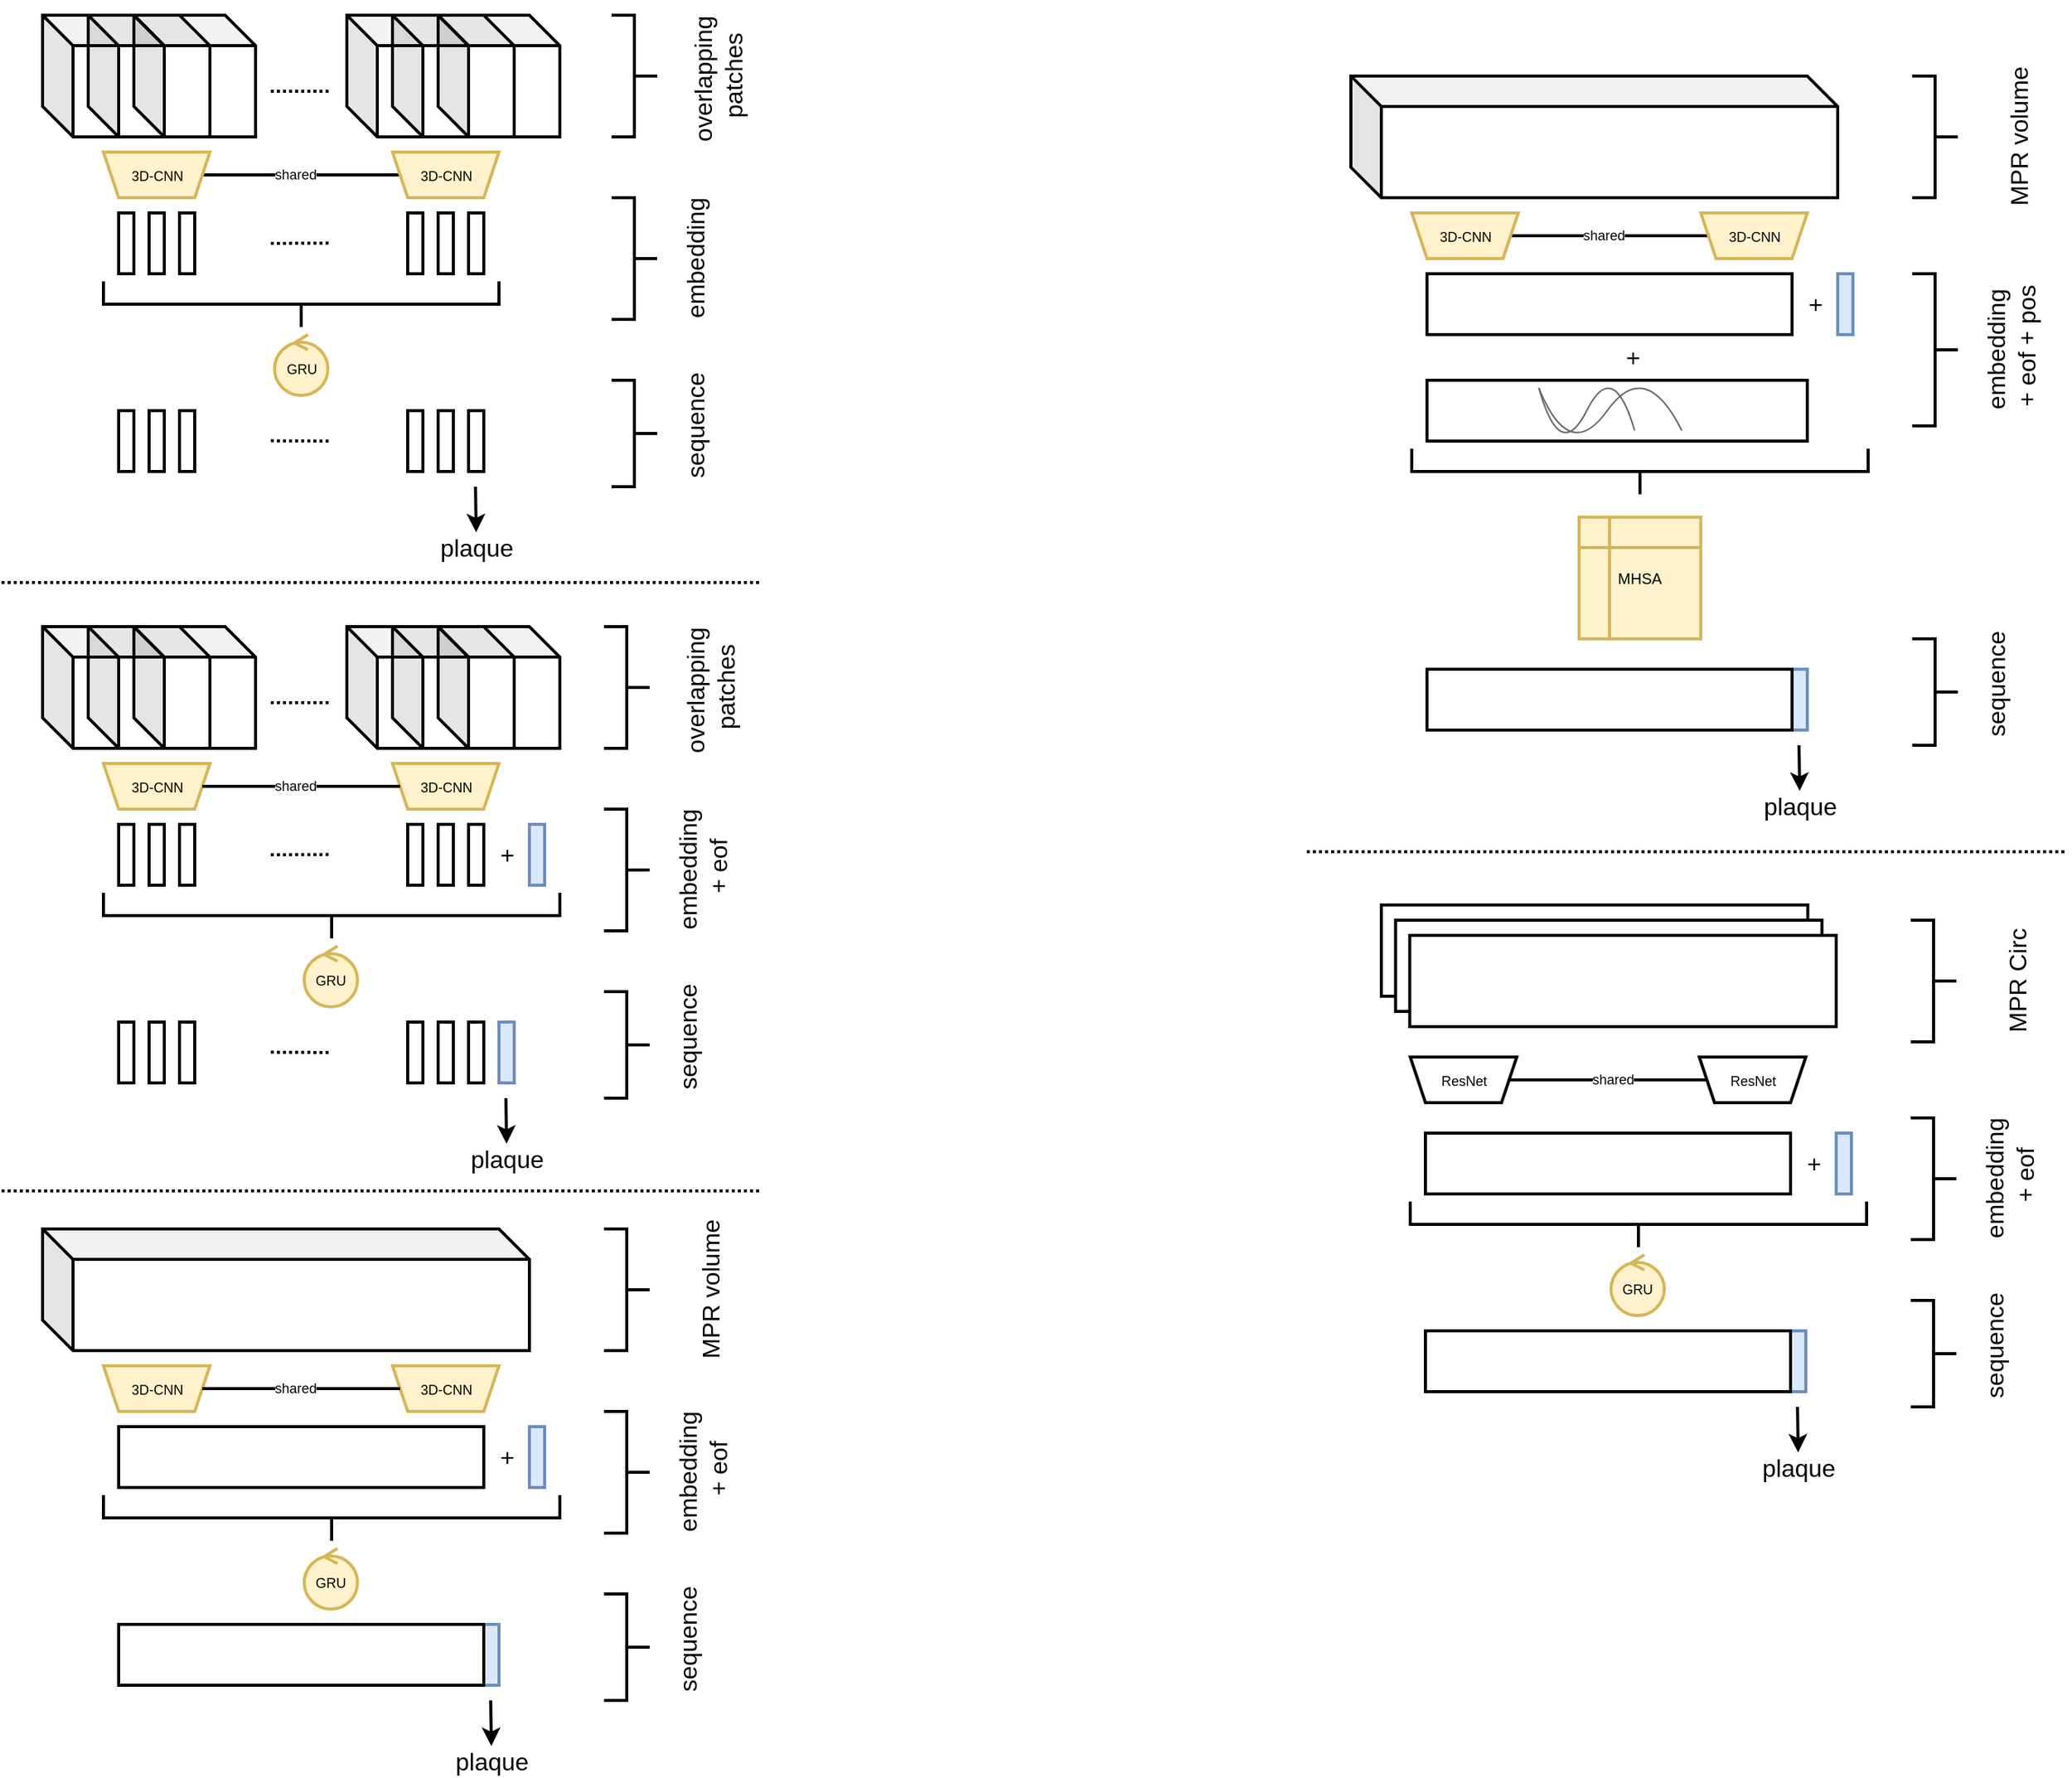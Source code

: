 <mxfile version="16.5.6" type="github">
  <diagram id="wu3s9VQ9t52bFEnNtLgB" name="Page-1">
    <mxGraphModel dx="3413" dy="1883" grid="1" gridSize="10" guides="1" tooltips="1" connect="1" arrows="1" fold="1" page="1" pageScale="1" pageWidth="827" pageHeight="1169" math="0" shadow="0">
      <root>
        <mxCell id="0" />
        <mxCell id="1" parent="0" />
        <mxCell id="9XVw_O79pxeB6KCYu5-Q-293" value="overlapping&amp;nbsp;&lt;br&gt;patches" style="text;html=1;align=center;verticalAlign=middle;resizable=0;points=[];autosize=1;strokeColor=none;fillColor=none;fontSize=16;rotation=-90;" parent="1" vertex="1">
          <mxGeometry x="434" y="30" width="100" height="40" as="geometry" />
        </mxCell>
        <mxCell id="9XVw_O79pxeB6KCYu5-Q-294" value="embedding&lt;br&gt;&amp;nbsp;" style="text;html=1;align=center;verticalAlign=middle;resizable=0;points=[];autosize=1;strokeColor=none;fillColor=none;fontSize=16;rotation=-90;" parent="1" vertex="1">
          <mxGeometry x="434" y="150" width="90" height="40" as="geometry" />
        </mxCell>
        <mxCell id="9XVw_O79pxeB6KCYu5-Q-295" value="sequence" style="text;html=1;align=center;verticalAlign=middle;resizable=0;points=[];autosize=1;strokeColor=none;fillColor=none;fontSize=16;rotation=-90;" parent="1" vertex="1">
          <mxGeometry x="424" y="270" width="90" height="20" as="geometry" />
        </mxCell>
        <mxCell id="9XVw_O79pxeB6KCYu5-Q-296" value="" style="strokeWidth=2;html=1;shape=mxgraph.flowchart.annotation_2;align=left;labelPosition=right;pointerEvents=1;fontSize=16;fillColor=none;rotation=-180;" parent="1" vertex="1">
          <mxGeometry x="414" y="10" width="30" height="80" as="geometry" />
        </mxCell>
        <mxCell id="9XVw_O79pxeB6KCYu5-Q-297" value="" style="strokeWidth=2;html=1;shape=mxgraph.flowchart.annotation_2;align=left;labelPosition=right;pointerEvents=1;fontSize=16;fillColor=none;rotation=-180;" parent="1" vertex="1">
          <mxGeometry x="414" y="130" width="30" height="80" as="geometry" />
        </mxCell>
        <mxCell id="9XVw_O79pxeB6KCYu5-Q-298" value="" style="strokeWidth=2;html=1;shape=mxgraph.flowchart.annotation_2;align=left;labelPosition=right;pointerEvents=1;fontSize=16;fillColor=none;rotation=-180;" parent="1" vertex="1">
          <mxGeometry x="414" y="250" width="30" height="70" as="geometry" />
        </mxCell>
        <mxCell id="9XVw_O79pxeB6KCYu5-Q-342" value="" style="group;fontSize=9;strokeWidth=2;" parent="1" vertex="1" connectable="0">
          <mxGeometry x="939" y="695" width="80" height="30" as="geometry" />
        </mxCell>
        <mxCell id="9XVw_O79pxeB6KCYu5-Q-343" value="" style="shape=trapezoid;perimeter=trapezoidPerimeter;whiteSpace=wrap;html=1;fixedSize=1;fillColor=none;rotation=-180;size=10;strokeWidth=2;" parent="9XVw_O79pxeB6KCYu5-Q-342" vertex="1">
          <mxGeometry width="70" height="30" as="geometry" />
        </mxCell>
        <mxCell id="9XVw_O79pxeB6KCYu5-Q-344" value="&lt;font style=&quot;font-size: 9px&quot;&gt;ResNet&lt;/font&gt;" style="text;html=1;align=center;verticalAlign=middle;resizable=0;points=[];autosize=1;strokeColor=none;fillColor=none;" parent="9XVw_O79pxeB6KCYu5-Q-342" vertex="1">
          <mxGeometry x="10" y="5" width="50" height="20" as="geometry" />
        </mxCell>
        <mxCell id="9XVw_O79pxeB6KCYu5-Q-345" value="" style="group;fontSize=9;strokeWidth=2;" parent="1" vertex="1" connectable="0">
          <mxGeometry x="1129" y="695" width="70" height="30" as="geometry" />
        </mxCell>
        <mxCell id="9XVw_O79pxeB6KCYu5-Q-346" value="" style="shape=trapezoid;perimeter=trapezoidPerimeter;whiteSpace=wrap;html=1;fixedSize=1;fillColor=none;rotation=-180;size=10;strokeWidth=2;" parent="9XVw_O79pxeB6KCYu5-Q-345" vertex="1">
          <mxGeometry width="70" height="30" as="geometry" />
        </mxCell>
        <mxCell id="9XVw_O79pxeB6KCYu5-Q-347" value="&lt;font style=&quot;font-size: 9px&quot;&gt;ResNet&lt;/font&gt;" style="text;html=1;align=center;verticalAlign=middle;resizable=0;points=[];autosize=1;strokeColor=none;fillColor=none;" parent="9XVw_O79pxeB6KCYu5-Q-345" vertex="1">
          <mxGeometry x="10.125" y="5" width="50" height="20" as="geometry" />
        </mxCell>
        <mxCell id="9XVw_O79pxeB6KCYu5-Q-348" value="GRU" style="ellipse;shape=umlControl;whiteSpace=wrap;html=1;fillColor=#fff2cc;fontSize=9;strokeWidth=2;strokeColor=#d6b656;" parent="1" vertex="1">
          <mxGeometry x="1071" y="825" width="35" height="40" as="geometry" />
        </mxCell>
        <mxCell id="9XVw_O79pxeB6KCYu5-Q-349" value="" style="rounded=0;whiteSpace=wrap;html=1;fillColor=none;strokeWidth=2;" parent="1" vertex="1">
          <mxGeometry x="949" y="745" width="240" height="40" as="geometry" />
        </mxCell>
        <mxCell id="9XVw_O79pxeB6KCYu5-Q-350" style="edgeStyle=orthogonalEdgeStyle;rounded=0;orthogonalLoop=1;jettySize=auto;html=1;exitX=0;exitY=0.5;exitDx=0;exitDy=0;entryX=1;entryY=0.5;entryDx=0;entryDy=0;fontSize=9;endArrow=none;endFill=0;strokeWidth=2;" parent="1" source="9XVw_O79pxeB6KCYu5-Q-343" target="9XVw_O79pxeB6KCYu5-Q-346" edge="1">
          <mxGeometry relative="1" as="geometry" />
        </mxCell>
        <mxCell id="9XVw_O79pxeB6KCYu5-Q-351" value="shared" style="edgeLabel;html=1;align=center;verticalAlign=middle;resizable=0;points=[];fontSize=9;" parent="9XVw_O79pxeB6KCYu5-Q-350" vertex="1" connectable="0">
          <mxGeometry x="-0.303" y="2" relative="1" as="geometry">
            <mxPoint x="22" y="2" as="offset" />
          </mxGeometry>
        </mxCell>
        <mxCell id="9XVw_O79pxeB6KCYu5-Q-352" value="" style="strokeWidth=2;html=1;shape=mxgraph.flowchart.annotation_2;align=left;labelPosition=right;pointerEvents=1;fontSize=16;fillColor=none;rotation=-90;" parent="1" vertex="1">
          <mxGeometry x="1074" y="655" width="30" height="300" as="geometry" />
        </mxCell>
        <mxCell id="9XVw_O79pxeB6KCYu5-Q-353" value="plaque" style="text;html=1;align=center;verticalAlign=middle;resizable=0;points=[];autosize=1;strokeColor=none;fillColor=none;fontSize=16;" parent="1" vertex="1">
          <mxGeometry x="1164" y="955" width="60" height="20" as="geometry" />
        </mxCell>
        <mxCell id="9XVw_O79pxeB6KCYu5-Q-354" value="" style="endArrow=classic;html=1;rounded=0;fontSize=16;strokeColor=#000000;strokeWidth=2;entryX=0.5;entryY=0;entryDx=0;entryDy=0;entryPerimeter=0;" parent="1" edge="1">
          <mxGeometry width="50" height="50" relative="1" as="geometry">
            <mxPoint x="1193.57" y="925" as="sourcePoint" />
            <mxPoint x="1194" y="955" as="targetPoint" />
          </mxGeometry>
        </mxCell>
        <mxCell id="9XVw_O79pxeB6KCYu5-Q-355" value="+" style="text;html=1;align=center;verticalAlign=middle;resizable=0;points=[];autosize=1;strokeColor=none;fillColor=none;fontSize=16;" parent="1" vertex="1">
          <mxGeometry x="1189" y="755" width="30" height="20" as="geometry" />
        </mxCell>
        <mxCell id="9XVw_O79pxeB6KCYu5-Q-356" value="" style="rounded=0;whiteSpace=wrap;html=1;fillColor=#dae8fc;strokeWidth=2;strokeColor=#6c8ebf;" parent="1" vertex="1">
          <mxGeometry x="1189" y="875" width="10" height="40" as="geometry" />
        </mxCell>
        <mxCell id="9XVw_O79pxeB6KCYu5-Q-357" value="" style="rounded=0;whiteSpace=wrap;html=1;fillColor=none;strokeWidth=2;" parent="1" vertex="1">
          <mxGeometry x="949" y="875" width="240" height="40" as="geometry" />
        </mxCell>
        <mxCell id="9XVw_O79pxeB6KCYu5-Q-358" value="" style="rounded=0;whiteSpace=wrap;html=1;fillColor=#dae8fc;strokeWidth=2;strokeColor=#6c8ebf;" parent="1" vertex="1">
          <mxGeometry x="1219" y="745" width="10" height="40" as="geometry" />
        </mxCell>
        <mxCell id="9XVw_O79pxeB6KCYu5-Q-359" value="MPR Circ" style="text;html=1;align=center;verticalAlign=middle;resizable=0;points=[];autosize=1;strokeColor=none;fillColor=none;fontSize=16;rotation=-90;" parent="1" vertex="1">
          <mxGeometry x="1298" y="635" width="80" height="20" as="geometry" />
        </mxCell>
        <mxCell id="9XVw_O79pxeB6KCYu5-Q-360" value="embedding&lt;br&gt;&amp;nbsp;+ eof" style="text;html=1;align=center;verticalAlign=middle;resizable=0;points=[];autosize=1;strokeColor=none;fillColor=none;fontSize=16;rotation=-90;" parent="1" vertex="1">
          <mxGeometry x="1288" y="755" width="90" height="40" as="geometry" />
        </mxCell>
        <mxCell id="9XVw_O79pxeB6KCYu5-Q-361" value="sequence" style="text;html=1;align=center;verticalAlign=middle;resizable=0;points=[];autosize=1;strokeColor=none;fillColor=none;fontSize=16;rotation=-90;" parent="1" vertex="1">
          <mxGeometry x="1278" y="875" width="90" height="20" as="geometry" />
        </mxCell>
        <mxCell id="9XVw_O79pxeB6KCYu5-Q-362" value="" style="strokeWidth=2;html=1;shape=mxgraph.flowchart.annotation_2;align=left;labelPosition=right;pointerEvents=1;fontSize=16;fillColor=none;rotation=-180;" parent="1" vertex="1">
          <mxGeometry x="1268" y="605" width="30" height="80" as="geometry" />
        </mxCell>
        <mxCell id="9XVw_O79pxeB6KCYu5-Q-363" value="" style="strokeWidth=2;html=1;shape=mxgraph.flowchart.annotation_2;align=left;labelPosition=right;pointerEvents=1;fontSize=16;fillColor=none;rotation=-180;" parent="1" vertex="1">
          <mxGeometry x="1268" y="735" width="30" height="80" as="geometry" />
        </mxCell>
        <mxCell id="9XVw_O79pxeB6KCYu5-Q-364" value="" style="strokeWidth=2;html=1;shape=mxgraph.flowchart.annotation_2;align=left;labelPosition=right;pointerEvents=1;fontSize=16;fillColor=none;rotation=-180;" parent="1" vertex="1">
          <mxGeometry x="1268" y="855" width="30" height="70" as="geometry" />
        </mxCell>
        <mxCell id="9XVw_O79pxeB6KCYu5-Q-365" value="" style="group" parent="1" vertex="1" connectable="0">
          <mxGeometry x="920" y="595" width="299" height="80" as="geometry" />
        </mxCell>
        <mxCell id="9XVw_O79pxeB6KCYu5-Q-366" value="" style="rounded=0;whiteSpace=wrap;html=1;fontSize=10;strokeColor=#000000;strokeWidth=2;fillColor=none;" parent="9XVw_O79pxeB6KCYu5-Q-365" vertex="1">
          <mxGeometry width="280.312" height="60" as="geometry" />
        </mxCell>
        <mxCell id="9XVw_O79pxeB6KCYu5-Q-367" value="" style="rounded=0;whiteSpace=wrap;html=1;fontSize=10;strokeWidth=2;" parent="9XVw_O79pxeB6KCYu5-Q-365" vertex="1">
          <mxGeometry x="9.344" y="10" width="280.312" height="60" as="geometry" />
        </mxCell>
        <mxCell id="9XVw_O79pxeB6KCYu5-Q-368" value="" style="rounded=0;whiteSpace=wrap;html=1;fontSize=10;strokeWidth=2;" parent="9XVw_O79pxeB6KCYu5-Q-365" vertex="1">
          <mxGeometry x="18.688" y="20" width="280.312" height="60" as="geometry" />
        </mxCell>
        <mxCell id="9XVw_O79pxeB6KCYu5-Q-1" value="" style="shape=cube;whiteSpace=wrap;html=1;boundedLbl=1;backgroundOutline=1;darkOpacity=0.05;darkOpacity2=0.1;fillColor=none;strokeWidth=2;" parent="1" vertex="1">
          <mxGeometry x="40" y="10" width="80" height="80" as="geometry" />
        </mxCell>
        <mxCell id="9XVw_O79pxeB6KCYu5-Q-8" value="" style="shape=cube;whiteSpace=wrap;html=1;boundedLbl=1;backgroundOutline=1;darkOpacity=0.05;darkOpacity2=0.1;fillColor=none;strokeWidth=2;" parent="1" vertex="1">
          <mxGeometry x="70" y="10" width="80" height="80" as="geometry" />
        </mxCell>
        <mxCell id="9XVw_O79pxeB6KCYu5-Q-9" value="" style="shape=cube;whiteSpace=wrap;html=1;boundedLbl=1;backgroundOutline=1;darkOpacity=0.05;darkOpacity2=0.1;fillColor=none;strokeWidth=2;" parent="1" vertex="1">
          <mxGeometry x="100" y="10" width="80" height="80" as="geometry" />
        </mxCell>
        <mxCell id="9XVw_O79pxeB6KCYu5-Q-10" value="" style="shape=cube;whiteSpace=wrap;html=1;boundedLbl=1;backgroundOutline=1;darkOpacity=0.05;darkOpacity2=0.1;fillColor=none;strokeWidth=2;" parent="1" vertex="1">
          <mxGeometry x="240" y="10" width="80" height="80" as="geometry" />
        </mxCell>
        <mxCell id="9XVw_O79pxeB6KCYu5-Q-11" value="" style="shape=cube;whiteSpace=wrap;html=1;boundedLbl=1;backgroundOutline=1;darkOpacity=0.05;darkOpacity2=0.1;fillColor=none;strokeWidth=2;" parent="1" vertex="1">
          <mxGeometry x="270" y="10" width="80" height="80" as="geometry" />
        </mxCell>
        <mxCell id="9XVw_O79pxeB6KCYu5-Q-12" value="" style="shape=cube;whiteSpace=wrap;html=1;boundedLbl=1;backgroundOutline=1;darkOpacity=0.05;darkOpacity2=0.1;fillColor=none;strokeWidth=2;" parent="1" vertex="1">
          <mxGeometry x="300" y="10" width="80" height="80" as="geometry" />
        </mxCell>
        <mxCell id="9XVw_O79pxeB6KCYu5-Q-14" value="" style="endArrow=none;dashed=1;html=1;rounded=0;strokeWidth=2;dashPattern=1 1;" parent="1" edge="1">
          <mxGeometry width="50" height="50" relative="1" as="geometry">
            <mxPoint x="190" y="60" as="sourcePoint" />
            <mxPoint x="230" y="60" as="targetPoint" />
          </mxGeometry>
        </mxCell>
        <mxCell id="9XVw_O79pxeB6KCYu5-Q-24" value="" style="rounded=0;whiteSpace=wrap;html=1;fillColor=none;strokeWidth=2;" parent="1" vertex="1">
          <mxGeometry x="90" y="140" width="10" height="40" as="geometry" />
        </mxCell>
        <mxCell id="9XVw_O79pxeB6KCYu5-Q-28" value="" style="rounded=0;whiteSpace=wrap;html=1;fillColor=none;strokeWidth=2;" parent="1" vertex="1">
          <mxGeometry x="110" y="140" width="10" height="40" as="geometry" />
        </mxCell>
        <mxCell id="9XVw_O79pxeB6KCYu5-Q-29" value="" style="rounded=0;whiteSpace=wrap;html=1;fillColor=none;strokeWidth=2;" parent="1" vertex="1">
          <mxGeometry x="130" y="140" width="10" height="40" as="geometry" />
        </mxCell>
        <mxCell id="9XVw_O79pxeB6KCYu5-Q-39" value="" style="endArrow=none;dashed=1;html=1;rounded=0;strokeWidth=2;dashPattern=1 1;" parent="1" edge="1">
          <mxGeometry width="50" height="50" relative="1" as="geometry">
            <mxPoint x="190" y="160" as="sourcePoint" />
            <mxPoint x="229" y="159.8" as="targetPoint" />
          </mxGeometry>
        </mxCell>
        <mxCell id="9XVw_O79pxeB6KCYu5-Q-52" value="GRU" style="ellipse;shape=umlControl;whiteSpace=wrap;html=1;fillColor=#fff2cc;fontSize=9;strokeWidth=2;strokeColor=#d6b656;" parent="1" vertex="1">
          <mxGeometry x="192.5" y="220" width="35" height="40" as="geometry" />
        </mxCell>
        <mxCell id="9XVw_O79pxeB6KCYu5-Q-53" value="" style="rounded=0;whiteSpace=wrap;html=1;fillColor=none;strokeWidth=2;" parent="1" vertex="1">
          <mxGeometry x="280" y="140" width="10" height="40" as="geometry" />
        </mxCell>
        <mxCell id="9XVw_O79pxeB6KCYu5-Q-54" value="" style="rounded=0;whiteSpace=wrap;html=1;fillColor=none;strokeWidth=2;" parent="1" vertex="1">
          <mxGeometry x="300" y="140" width="10" height="40" as="geometry" />
        </mxCell>
        <mxCell id="9XVw_O79pxeB6KCYu5-Q-55" value="" style="rounded=0;whiteSpace=wrap;html=1;fillColor=none;strokeWidth=2;" parent="1" vertex="1">
          <mxGeometry x="320" y="140" width="10" height="40" as="geometry" />
        </mxCell>
        <mxCell id="9XVw_O79pxeB6KCYu5-Q-72" style="edgeStyle=orthogonalEdgeStyle;rounded=0;orthogonalLoop=1;jettySize=auto;html=1;exitX=0;exitY=0.5;exitDx=0;exitDy=0;entryX=1;entryY=0.5;entryDx=0;entryDy=0;fontSize=9;endArrow=none;endFill=0;strokeWidth=2;" parent="1" source="9XVw_O79pxeB6KCYu5-Q-16" target="9XVw_O79pxeB6KCYu5-Q-35" edge="1">
          <mxGeometry relative="1" as="geometry" />
        </mxCell>
        <mxCell id="9XVw_O79pxeB6KCYu5-Q-73" value="shared" style="edgeLabel;html=1;align=center;verticalAlign=middle;resizable=0;points=[];fontSize=9;" parent="9XVw_O79pxeB6KCYu5-Q-72" vertex="1" connectable="0">
          <mxGeometry x="-0.303" y="2" relative="1" as="geometry">
            <mxPoint x="15" y="2" as="offset" />
          </mxGeometry>
        </mxCell>
        <mxCell id="9XVw_O79pxeB6KCYu5-Q-128" value="" style="strokeWidth=2;html=1;shape=mxgraph.flowchart.annotation_2;align=left;labelPosition=right;pointerEvents=1;fontSize=16;fillColor=none;rotation=-90;" parent="1" vertex="1">
          <mxGeometry x="195" y="70" width="30" height="260" as="geometry" />
        </mxCell>
        <mxCell id="9XVw_O79pxeB6KCYu5-Q-129" value="" style="rounded=0;whiteSpace=wrap;html=1;fillColor=none;strokeWidth=2;" parent="1" vertex="1">
          <mxGeometry x="90" y="270" width="10" height="40" as="geometry" />
        </mxCell>
        <mxCell id="9XVw_O79pxeB6KCYu5-Q-130" value="" style="rounded=0;whiteSpace=wrap;html=1;fillColor=none;strokeWidth=2;" parent="1" vertex="1">
          <mxGeometry x="110" y="270" width="10" height="40" as="geometry" />
        </mxCell>
        <mxCell id="9XVw_O79pxeB6KCYu5-Q-131" value="" style="rounded=0;whiteSpace=wrap;html=1;fillColor=none;strokeWidth=2;" parent="1" vertex="1">
          <mxGeometry x="130" y="270" width="10" height="40" as="geometry" />
        </mxCell>
        <mxCell id="9XVw_O79pxeB6KCYu5-Q-132" value="" style="endArrow=none;dashed=1;html=1;rounded=0;strokeWidth=2;dashPattern=1 1;" parent="1" edge="1">
          <mxGeometry width="50" height="50" relative="1" as="geometry">
            <mxPoint x="190" y="289.8" as="sourcePoint" />
            <mxPoint x="230" y="290" as="targetPoint" />
          </mxGeometry>
        </mxCell>
        <mxCell id="9XVw_O79pxeB6KCYu5-Q-133" value="" style="rounded=0;whiteSpace=wrap;html=1;fillColor=none;strokeWidth=2;" parent="1" vertex="1">
          <mxGeometry x="280" y="270" width="10" height="40" as="geometry" />
        </mxCell>
        <mxCell id="9XVw_O79pxeB6KCYu5-Q-134" value="" style="rounded=0;whiteSpace=wrap;html=1;fillColor=none;strokeWidth=2;" parent="1" vertex="1">
          <mxGeometry x="300" y="270" width="10" height="40" as="geometry" />
        </mxCell>
        <mxCell id="9XVw_O79pxeB6KCYu5-Q-135" value="" style="rounded=0;whiteSpace=wrap;html=1;fillColor=none;strokeWidth=2;" parent="1" vertex="1">
          <mxGeometry x="320" y="270" width="10" height="40" as="geometry" />
        </mxCell>
        <mxCell id="9XVw_O79pxeB6KCYu5-Q-147" value="plaque" style="text;html=1;align=center;verticalAlign=middle;resizable=0;points=[];autosize=1;strokeColor=none;fillColor=none;fontSize=16;" parent="1" vertex="1">
          <mxGeometry x="295" y="350" width="60" height="20" as="geometry" />
        </mxCell>
        <mxCell id="9XVw_O79pxeB6KCYu5-Q-148" value="" style="endArrow=classic;html=1;rounded=0;fontSize=16;strokeColor=#000000;strokeWidth=2;entryX=0.5;entryY=0;entryDx=0;entryDy=0;entryPerimeter=0;" parent="1" edge="1">
          <mxGeometry width="50" height="50" relative="1" as="geometry">
            <mxPoint x="324.57" y="320" as="sourcePoint" />
            <mxPoint x="325" y="350" as="targetPoint" />
          </mxGeometry>
        </mxCell>
        <mxCell id="9XVw_O79pxeB6KCYu5-Q-16" value="" style="shape=trapezoid;perimeter=trapezoidPerimeter;whiteSpace=wrap;html=1;fixedSize=1;fillColor=#fff2cc;rotation=-180;size=10;strokeWidth=2;strokeColor=#d6b656;" parent="1" vertex="1">
          <mxGeometry x="80" y="100" width="70" height="30" as="geometry" />
        </mxCell>
        <mxCell id="9XVw_O79pxeB6KCYu5-Q-17" value="&lt;font style=&quot;font-size: 9px&quot;&gt;3D-CNN&lt;/font&gt;" style="text;html=1;align=center;verticalAlign=middle;resizable=0;points=[];autosize=1;strokeColor=none;fillColor=none;" parent="1" vertex="1">
          <mxGeometry x="90" y="105" width="50" height="20" as="geometry" />
        </mxCell>
        <mxCell id="9XVw_O79pxeB6KCYu5-Q-35" value="" style="shape=trapezoid;perimeter=trapezoidPerimeter;whiteSpace=wrap;html=1;fixedSize=1;fillColor=#fff2cc;rotation=-180;size=10;strokeWidth=2;strokeColor=#d6b656;" parent="1" vertex="1">
          <mxGeometry x="270" y="100" width="70" height="30" as="geometry" />
        </mxCell>
        <mxCell id="9XVw_O79pxeB6KCYu5-Q-36" value="&lt;font style=&quot;font-size: 9px&quot;&gt;3D-CNN&lt;/font&gt;" style="text;html=1;align=center;verticalAlign=middle;resizable=0;points=[];autosize=1;strokeColor=none;fillColor=none;" parent="1" vertex="1">
          <mxGeometry x="280.125" y="105" width="50" height="20" as="geometry" />
        </mxCell>
        <mxCell id="9XVw_O79pxeB6KCYu5-Q-372" value="" style="shape=cube;whiteSpace=wrap;html=1;boundedLbl=1;backgroundOutline=1;darkOpacity=0.05;darkOpacity2=0.1;fillColor=none;strokeWidth=2;" parent="1" vertex="1">
          <mxGeometry x="900" y="50" width="320" height="80" as="geometry" />
        </mxCell>
        <mxCell id="9XVw_O79pxeB6KCYu5-Q-374" value="" style="rounded=0;whiteSpace=wrap;html=1;fillColor=none;strokeWidth=2;" parent="1" vertex="1">
          <mxGeometry x="950" y="180" width="240" height="40" as="geometry" />
        </mxCell>
        <mxCell id="9XVw_O79pxeB6KCYu5-Q-375" style="edgeStyle=orthogonalEdgeStyle;rounded=0;orthogonalLoop=1;jettySize=auto;html=1;exitX=0;exitY=0.5;exitDx=0;exitDy=0;entryX=1;entryY=0.5;entryDx=0;entryDy=0;fontSize=9;endArrow=none;endFill=0;strokeWidth=2;" parent="1" source="9XVw_O79pxeB6KCYu5-Q-390" target="9XVw_O79pxeB6KCYu5-Q-392" edge="1">
          <mxGeometry relative="1" as="geometry" />
        </mxCell>
        <mxCell id="9XVw_O79pxeB6KCYu5-Q-376" value="shared" style="edgeLabel;html=1;align=center;verticalAlign=middle;resizable=0;points=[];fontSize=9;" parent="9XVw_O79pxeB6KCYu5-Q-375" vertex="1" connectable="0">
          <mxGeometry x="-0.303" y="2" relative="1" as="geometry">
            <mxPoint x="15" y="2" as="offset" />
          </mxGeometry>
        </mxCell>
        <mxCell id="9XVw_O79pxeB6KCYu5-Q-377" value="" style="strokeWidth=2;html=1;shape=mxgraph.flowchart.annotation_2;align=left;labelPosition=right;pointerEvents=1;fontSize=16;fillColor=none;rotation=-90;" parent="1" vertex="1">
          <mxGeometry x="1075" y="160" width="30" height="300" as="geometry" />
        </mxCell>
        <mxCell id="9XVw_O79pxeB6KCYu5-Q-378" value="plaque" style="text;html=1;align=center;verticalAlign=middle;resizable=0;points=[];autosize=1;strokeColor=none;fillColor=none;fontSize=16;" parent="1" vertex="1">
          <mxGeometry x="1165" y="520" width="60" height="20" as="geometry" />
        </mxCell>
        <mxCell id="9XVw_O79pxeB6KCYu5-Q-379" value="" style="endArrow=classic;html=1;rounded=0;fontSize=16;strokeColor=#000000;strokeWidth=2;entryX=0.5;entryY=0;entryDx=0;entryDy=0;entryPerimeter=0;" parent="1" edge="1">
          <mxGeometry width="50" height="50" relative="1" as="geometry">
            <mxPoint x="1194.57" y="490" as="sourcePoint" />
            <mxPoint x="1195" y="520" as="targetPoint" />
          </mxGeometry>
        </mxCell>
        <mxCell id="9XVw_O79pxeB6KCYu5-Q-380" value="+" style="text;html=1;align=center;verticalAlign=middle;resizable=0;points=[];autosize=1;strokeColor=none;fillColor=none;fontSize=16;" parent="1" vertex="1">
          <mxGeometry x="1190" y="190" width="30" height="20" as="geometry" />
        </mxCell>
        <mxCell id="9XVw_O79pxeB6KCYu5-Q-381" value="" style="rounded=0;whiteSpace=wrap;html=1;fillColor=#dae8fc;strokeWidth=2;strokeColor=#6c8ebf;" parent="1" vertex="1">
          <mxGeometry x="1190" y="440" width="10" height="40" as="geometry" />
        </mxCell>
        <mxCell id="9XVw_O79pxeB6KCYu5-Q-382" value="" style="rounded=0;whiteSpace=wrap;html=1;fillColor=none;strokeWidth=2;" parent="1" vertex="1">
          <mxGeometry x="950" y="440" width="240" height="40" as="geometry" />
        </mxCell>
        <mxCell id="9XVw_O79pxeB6KCYu5-Q-383" value="" style="rounded=0;whiteSpace=wrap;html=1;fillColor=#dae8fc;strokeWidth=2;strokeColor=#6c8ebf;" parent="1" vertex="1">
          <mxGeometry x="1220" y="180" width="10" height="40" as="geometry" />
        </mxCell>
        <mxCell id="9XVw_O79pxeB6KCYu5-Q-384" value="MPR volume" style="text;html=1;align=center;verticalAlign=middle;resizable=0;points=[];autosize=1;strokeColor=none;fillColor=none;fontSize=16;rotation=-90;" parent="1" vertex="1">
          <mxGeometry x="1284" y="80" width="110" height="20" as="geometry" />
        </mxCell>
        <mxCell id="9XVw_O79pxeB6KCYu5-Q-385" value="embedding&lt;br&gt;&amp;nbsp;+ eof + pos" style="text;html=1;align=center;verticalAlign=middle;resizable=0;points=[];autosize=1;strokeColor=none;fillColor=none;fontSize=16;rotation=-90;" parent="1" vertex="1">
          <mxGeometry x="1284" y="210" width="100" height="40" as="geometry" />
        </mxCell>
        <mxCell id="9XVw_O79pxeB6KCYu5-Q-386" value="sequence" style="text;html=1;align=center;verticalAlign=middle;resizable=0;points=[];autosize=1;strokeColor=none;fillColor=none;fontSize=16;rotation=-90;" parent="1" vertex="1">
          <mxGeometry x="1279" y="440" width="90" height="20" as="geometry" />
        </mxCell>
        <mxCell id="9XVw_O79pxeB6KCYu5-Q-387" value="" style="strokeWidth=2;html=1;shape=mxgraph.flowchart.annotation_2;align=left;labelPosition=right;pointerEvents=1;fontSize=16;fillColor=none;rotation=-180;" parent="1" vertex="1">
          <mxGeometry x="1269" y="50" width="30" height="80" as="geometry" />
        </mxCell>
        <mxCell id="9XVw_O79pxeB6KCYu5-Q-388" value="" style="strokeWidth=2;html=1;shape=mxgraph.flowchart.annotation_2;align=left;labelPosition=right;pointerEvents=1;fontSize=16;fillColor=none;rotation=-180;" parent="1" vertex="1">
          <mxGeometry x="1269" y="180" width="30" height="100" as="geometry" />
        </mxCell>
        <mxCell id="9XVw_O79pxeB6KCYu5-Q-389" value="" style="strokeWidth=2;html=1;shape=mxgraph.flowchart.annotation_2;align=left;labelPosition=right;pointerEvents=1;fontSize=16;fillColor=none;rotation=-180;" parent="1" vertex="1">
          <mxGeometry x="1269" y="420" width="30" height="70" as="geometry" />
        </mxCell>
        <mxCell id="9XVw_O79pxeB6KCYu5-Q-390" value="" style="shape=trapezoid;perimeter=trapezoidPerimeter;whiteSpace=wrap;html=1;fixedSize=1;fillColor=#fff2cc;rotation=-180;size=10;strokeWidth=2;strokeColor=#d6b656;" parent="1" vertex="1">
          <mxGeometry x="940" y="140" width="70" height="30" as="geometry" />
        </mxCell>
        <mxCell id="9XVw_O79pxeB6KCYu5-Q-391" value="&lt;font style=&quot;font-size: 9px&quot;&gt;3D-CNN&lt;/font&gt;" style="text;html=1;align=center;verticalAlign=middle;resizable=0;points=[];autosize=1;strokeColor=none;fillColor=none;" parent="1" vertex="1">
          <mxGeometry x="950" y="145" width="50" height="20" as="geometry" />
        </mxCell>
        <mxCell id="9XVw_O79pxeB6KCYu5-Q-392" value="" style="shape=trapezoid;perimeter=trapezoidPerimeter;whiteSpace=wrap;html=1;fixedSize=1;fillColor=#fff2cc;rotation=-180;size=10;strokeWidth=2;strokeColor=#d6b656;" parent="1" vertex="1">
          <mxGeometry x="1130" y="140" width="70" height="30" as="geometry" />
        </mxCell>
        <mxCell id="9XVw_O79pxeB6KCYu5-Q-393" value="&lt;font style=&quot;font-size: 9px&quot;&gt;3D-CNN&lt;/font&gt;" style="text;html=1;align=center;verticalAlign=middle;resizable=0;points=[];autosize=1;strokeColor=none;fillColor=none;" parent="1" vertex="1">
          <mxGeometry x="1140.125" y="145" width="50" height="20" as="geometry" />
        </mxCell>
        <mxCell id="9XVw_O79pxeB6KCYu5-Q-394" value="MHSA" style="shape=internalStorage;whiteSpace=wrap;html=1;backgroundOutline=1;fontSize=10;strokeColor=#d6b656;strokeWidth=2;fillColor=#fff2cc;" parent="1" vertex="1">
          <mxGeometry x="1050" y="340" width="80" height="80" as="geometry" />
        </mxCell>
        <mxCell id="9XVw_O79pxeB6KCYu5-Q-427" value="" style="group" parent="1" vertex="1" connectable="0">
          <mxGeometry x="950" y="235" width="250" height="70" as="geometry" />
        </mxCell>
        <mxCell id="9XVw_O79pxeB6KCYu5-Q-417" value="" style="rounded=0;whiteSpace=wrap;html=1;fillColor=none;strokeWidth=2;" parent="9XVw_O79pxeB6KCYu5-Q-427" vertex="1">
          <mxGeometry y="15" width="250" height="40" as="geometry" />
        </mxCell>
        <mxCell id="9XVw_O79pxeB6KCYu5-Q-420" value="" style="curved=1;endArrow=none;html=1;rounded=0;fontSize=10;strokeWidth=1;endFill=0;fillColor=#f5f5f5;strokeColor=#666666;" parent="9XVw_O79pxeB6KCYu5-Q-427" edge="1">
          <mxGeometry width="50" height="50" relative="1" as="geometry">
            <mxPoint x="73.5" y="20" as="sourcePoint" />
            <mxPoint x="136.5" y="48" as="targetPoint" />
            <Array as="points">
              <mxPoint x="87.5" y="70" />
              <mxPoint x="122.5" />
            </Array>
          </mxGeometry>
        </mxCell>
        <mxCell id="9XVw_O79pxeB6KCYu5-Q-425" value="" style="curved=1;endArrow=none;html=1;rounded=0;fontSize=10;strokeWidth=1;endFill=0;fillColor=#f5f5f5;strokeColor=#666666;" parent="9XVw_O79pxeB6KCYu5-Q-427" edge="1">
          <mxGeometry width="50" height="50" relative="1" as="geometry">
            <mxPoint x="73.5" y="20" as="sourcePoint" />
            <mxPoint x="167.5" y="48" as="targetPoint" />
            <Array as="points">
              <mxPoint x="93.5" y="70" />
              <mxPoint x="143.5" />
            </Array>
          </mxGeometry>
        </mxCell>
        <mxCell id="9XVw_O79pxeB6KCYu5-Q-428" value="+" style="text;html=1;align=center;verticalAlign=middle;resizable=0;points=[];autosize=1;strokeColor=none;fillColor=none;fontSize=16;" parent="1" vertex="1">
          <mxGeometry x="1070" y="225" width="30" height="20" as="geometry" />
        </mxCell>
        <mxCell id="5vWKNC5cNSE7I5-0kgqY-3" value="" style="group" vertex="1" connectable="0" parent="1">
          <mxGeometry x="40" y="402" width="459" height="370" as="geometry" />
        </mxCell>
        <mxCell id="9XVw_O79pxeB6KCYu5-Q-149" value="" style="shape=cube;whiteSpace=wrap;html=1;boundedLbl=1;backgroundOutline=1;darkOpacity=0.05;darkOpacity2=0.1;fillColor=none;strokeWidth=2;" parent="5vWKNC5cNSE7I5-0kgqY-3" vertex="1">
          <mxGeometry y="10" width="80" height="80" as="geometry" />
        </mxCell>
        <mxCell id="9XVw_O79pxeB6KCYu5-Q-150" value="" style="shape=cube;whiteSpace=wrap;html=1;boundedLbl=1;backgroundOutline=1;darkOpacity=0.05;darkOpacity2=0.1;fillColor=none;strokeWidth=2;" parent="5vWKNC5cNSE7I5-0kgqY-3" vertex="1">
          <mxGeometry x="30" y="10" width="80" height="80" as="geometry" />
        </mxCell>
        <mxCell id="9XVw_O79pxeB6KCYu5-Q-151" value="" style="shape=cube;whiteSpace=wrap;html=1;boundedLbl=1;backgroundOutline=1;darkOpacity=0.05;darkOpacity2=0.1;fillColor=none;strokeWidth=2;" parent="5vWKNC5cNSE7I5-0kgqY-3" vertex="1">
          <mxGeometry x="60" y="10" width="80" height="80" as="geometry" />
        </mxCell>
        <mxCell id="9XVw_O79pxeB6KCYu5-Q-152" value="" style="shape=cube;whiteSpace=wrap;html=1;boundedLbl=1;backgroundOutline=1;darkOpacity=0.05;darkOpacity2=0.1;fillColor=none;strokeWidth=2;" parent="5vWKNC5cNSE7I5-0kgqY-3" vertex="1">
          <mxGeometry x="200" y="10" width="80" height="80" as="geometry" />
        </mxCell>
        <mxCell id="9XVw_O79pxeB6KCYu5-Q-153" value="" style="shape=cube;whiteSpace=wrap;html=1;boundedLbl=1;backgroundOutline=1;darkOpacity=0.05;darkOpacity2=0.1;fillColor=none;strokeWidth=2;" parent="5vWKNC5cNSE7I5-0kgqY-3" vertex="1">
          <mxGeometry x="230" y="10" width="80" height="80" as="geometry" />
        </mxCell>
        <mxCell id="9XVw_O79pxeB6KCYu5-Q-154" value="" style="shape=cube;whiteSpace=wrap;html=1;boundedLbl=1;backgroundOutline=1;darkOpacity=0.05;darkOpacity2=0.1;fillColor=none;strokeWidth=2;" parent="5vWKNC5cNSE7I5-0kgqY-3" vertex="1">
          <mxGeometry x="260" y="10" width="80" height="80" as="geometry" />
        </mxCell>
        <mxCell id="9XVw_O79pxeB6KCYu5-Q-155" value="" style="endArrow=none;dashed=1;html=1;rounded=0;strokeWidth=2;dashPattern=1 1;" parent="5vWKNC5cNSE7I5-0kgqY-3" edge="1">
          <mxGeometry width="50" height="50" relative="1" as="geometry">
            <mxPoint x="150" y="60" as="sourcePoint" />
            <mxPoint x="190" y="60" as="targetPoint" />
          </mxGeometry>
        </mxCell>
        <mxCell id="9XVw_O79pxeB6KCYu5-Q-156" value="" style="rounded=0;whiteSpace=wrap;html=1;fillColor=none;strokeWidth=2;" parent="5vWKNC5cNSE7I5-0kgqY-3" vertex="1">
          <mxGeometry x="50" y="140" width="10" height="40" as="geometry" />
        </mxCell>
        <mxCell id="9XVw_O79pxeB6KCYu5-Q-160" value="" style="rounded=0;whiteSpace=wrap;html=1;fillColor=none;strokeWidth=2;" parent="5vWKNC5cNSE7I5-0kgqY-3" vertex="1">
          <mxGeometry x="70" y="140" width="10" height="40" as="geometry" />
        </mxCell>
        <mxCell id="9XVw_O79pxeB6KCYu5-Q-161" value="" style="rounded=0;whiteSpace=wrap;html=1;fillColor=none;strokeWidth=2;" parent="5vWKNC5cNSE7I5-0kgqY-3" vertex="1">
          <mxGeometry x="90" y="140" width="10" height="40" as="geometry" />
        </mxCell>
        <mxCell id="9XVw_O79pxeB6KCYu5-Q-165" value="" style="endArrow=none;dashed=1;html=1;rounded=0;strokeWidth=2;dashPattern=1 1;" parent="5vWKNC5cNSE7I5-0kgqY-3" edge="1">
          <mxGeometry width="50" height="50" relative="1" as="geometry">
            <mxPoint x="150" y="160" as="sourcePoint" />
            <mxPoint x="189" y="159.8" as="targetPoint" />
          </mxGeometry>
        </mxCell>
        <mxCell id="9XVw_O79pxeB6KCYu5-Q-166" value="GRU" style="ellipse;shape=umlControl;whiteSpace=wrap;html=1;fillColor=#fff2cc;fontSize=9;strokeWidth=2;strokeColor=#d6b656;" parent="5vWKNC5cNSE7I5-0kgqY-3" vertex="1">
          <mxGeometry x="172" y="220" width="35" height="40" as="geometry" />
        </mxCell>
        <mxCell id="9XVw_O79pxeB6KCYu5-Q-167" value="" style="rounded=0;whiteSpace=wrap;html=1;fillColor=none;strokeWidth=2;" parent="5vWKNC5cNSE7I5-0kgqY-3" vertex="1">
          <mxGeometry x="240" y="140" width="10" height="40" as="geometry" />
        </mxCell>
        <mxCell id="9XVw_O79pxeB6KCYu5-Q-168" value="" style="rounded=0;whiteSpace=wrap;html=1;fillColor=none;strokeWidth=2;" parent="5vWKNC5cNSE7I5-0kgqY-3" vertex="1">
          <mxGeometry x="260" y="140" width="10" height="40" as="geometry" />
        </mxCell>
        <mxCell id="9XVw_O79pxeB6KCYu5-Q-169" value="" style="rounded=0;whiteSpace=wrap;html=1;fillColor=none;strokeWidth=2;" parent="5vWKNC5cNSE7I5-0kgqY-3" vertex="1">
          <mxGeometry x="280" y="140" width="10" height="40" as="geometry" />
        </mxCell>
        <mxCell id="9XVw_O79pxeB6KCYu5-Q-172" value="" style="strokeWidth=2;html=1;shape=mxgraph.flowchart.annotation_2;align=left;labelPosition=right;pointerEvents=1;fontSize=16;fillColor=none;rotation=-90;" parent="5vWKNC5cNSE7I5-0kgqY-3" vertex="1">
          <mxGeometry x="175" y="50" width="30" height="300" as="geometry" />
        </mxCell>
        <mxCell id="9XVw_O79pxeB6KCYu5-Q-173" value="" style="rounded=0;whiteSpace=wrap;html=1;fillColor=none;strokeWidth=2;" parent="5vWKNC5cNSE7I5-0kgqY-3" vertex="1">
          <mxGeometry x="50" y="270" width="10" height="40" as="geometry" />
        </mxCell>
        <mxCell id="9XVw_O79pxeB6KCYu5-Q-174" value="" style="rounded=0;whiteSpace=wrap;html=1;fillColor=none;strokeWidth=2;" parent="5vWKNC5cNSE7I5-0kgqY-3" vertex="1">
          <mxGeometry x="70" y="270" width="10" height="40" as="geometry" />
        </mxCell>
        <mxCell id="9XVw_O79pxeB6KCYu5-Q-175" value="" style="rounded=0;whiteSpace=wrap;html=1;fillColor=none;strokeWidth=2;" parent="5vWKNC5cNSE7I5-0kgqY-3" vertex="1">
          <mxGeometry x="90" y="270" width="10" height="40" as="geometry" />
        </mxCell>
        <mxCell id="9XVw_O79pxeB6KCYu5-Q-176" value="" style="endArrow=none;dashed=1;html=1;rounded=0;strokeWidth=2;dashPattern=1 1;" parent="5vWKNC5cNSE7I5-0kgqY-3" edge="1">
          <mxGeometry width="50" height="50" relative="1" as="geometry">
            <mxPoint x="150" y="289.8" as="sourcePoint" />
            <mxPoint x="190" y="290" as="targetPoint" />
          </mxGeometry>
        </mxCell>
        <mxCell id="9XVw_O79pxeB6KCYu5-Q-177" value="" style="rounded=0;whiteSpace=wrap;html=1;fillColor=none;strokeWidth=2;" parent="5vWKNC5cNSE7I5-0kgqY-3" vertex="1">
          <mxGeometry x="240" y="270" width="10" height="40" as="geometry" />
        </mxCell>
        <mxCell id="9XVw_O79pxeB6KCYu5-Q-178" value="" style="rounded=0;whiteSpace=wrap;html=1;fillColor=none;strokeWidth=2;" parent="5vWKNC5cNSE7I5-0kgqY-3" vertex="1">
          <mxGeometry x="260" y="270" width="10" height="40" as="geometry" />
        </mxCell>
        <mxCell id="9XVw_O79pxeB6KCYu5-Q-179" value="" style="rounded=0;whiteSpace=wrap;html=1;fillColor=none;strokeWidth=2;" parent="5vWKNC5cNSE7I5-0kgqY-3" vertex="1">
          <mxGeometry x="280" y="270" width="10" height="40" as="geometry" />
        </mxCell>
        <mxCell id="9XVw_O79pxeB6KCYu5-Q-180" value="plaque" style="text;html=1;align=center;verticalAlign=middle;resizable=0;points=[];autosize=1;strokeColor=none;fillColor=none;fontSize=16;" parent="5vWKNC5cNSE7I5-0kgqY-3" vertex="1">
          <mxGeometry x="275" y="350" width="60" height="20" as="geometry" />
        </mxCell>
        <mxCell id="9XVw_O79pxeB6KCYu5-Q-181" value="" style="endArrow=classic;html=1;rounded=0;fontSize=16;strokeColor=#000000;strokeWidth=2;entryX=0.5;entryY=0;entryDx=0;entryDy=0;entryPerimeter=0;" parent="5vWKNC5cNSE7I5-0kgqY-3" edge="1">
          <mxGeometry width="50" height="50" relative="1" as="geometry">
            <mxPoint x="304.57" y="320" as="sourcePoint" />
            <mxPoint x="305" y="350" as="targetPoint" />
          </mxGeometry>
        </mxCell>
        <mxCell id="9XVw_O79pxeB6KCYu5-Q-182" value="+" style="text;html=1;align=center;verticalAlign=middle;resizable=0;points=[];autosize=1;strokeColor=none;fillColor=none;fontSize=16;" parent="5vWKNC5cNSE7I5-0kgqY-3" vertex="1">
          <mxGeometry x="290" y="150" width="30" height="20" as="geometry" />
        </mxCell>
        <mxCell id="9XVw_O79pxeB6KCYu5-Q-183" value="" style="rounded=0;whiteSpace=wrap;html=1;fillColor=#dae8fc;strokeWidth=2;strokeColor=#6c8ebf;" parent="5vWKNC5cNSE7I5-0kgqY-3" vertex="1">
          <mxGeometry x="320" y="140" width="10" height="40" as="geometry" />
        </mxCell>
        <mxCell id="9XVw_O79pxeB6KCYu5-Q-184" value="" style="rounded=0;whiteSpace=wrap;html=1;fillColor=#dae8fc;strokeWidth=2;strokeColor=#6c8ebf;" parent="5vWKNC5cNSE7I5-0kgqY-3" vertex="1">
          <mxGeometry x="300" y="270" width="10" height="40" as="geometry" />
        </mxCell>
        <mxCell id="9XVw_O79pxeB6KCYu5-Q-286" value="overlapping&amp;nbsp;&lt;br&gt;patches" style="text;html=1;align=center;verticalAlign=middle;resizable=0;points=[];autosize=1;strokeColor=none;fillColor=none;fontSize=16;rotation=-90;" parent="5vWKNC5cNSE7I5-0kgqY-3" vertex="1">
          <mxGeometry x="389" y="30" width="100" height="40" as="geometry" />
        </mxCell>
        <mxCell id="9XVw_O79pxeB6KCYu5-Q-287" value="embedding&lt;br&gt;&amp;nbsp;+ eof" style="text;html=1;align=center;verticalAlign=middle;resizable=0;points=[];autosize=1;strokeColor=none;fillColor=none;fontSize=16;rotation=-90;" parent="5vWKNC5cNSE7I5-0kgqY-3" vertex="1">
          <mxGeometry x="389" y="150" width="90" height="40" as="geometry" />
        </mxCell>
        <mxCell id="9XVw_O79pxeB6KCYu5-Q-288" value="sequence" style="text;html=1;align=center;verticalAlign=middle;resizable=0;points=[];autosize=1;strokeColor=none;fillColor=none;fontSize=16;rotation=-90;" parent="5vWKNC5cNSE7I5-0kgqY-3" vertex="1">
          <mxGeometry x="379" y="270" width="90" height="20" as="geometry" />
        </mxCell>
        <mxCell id="9XVw_O79pxeB6KCYu5-Q-289" value="" style="strokeWidth=2;html=1;shape=mxgraph.flowchart.annotation_2;align=left;labelPosition=right;pointerEvents=1;fontSize=16;fillColor=none;rotation=-180;" parent="5vWKNC5cNSE7I5-0kgqY-3" vertex="1">
          <mxGeometry x="369" y="10" width="30" height="80" as="geometry" />
        </mxCell>
        <mxCell id="9XVw_O79pxeB6KCYu5-Q-290" value="" style="strokeWidth=2;html=1;shape=mxgraph.flowchart.annotation_2;align=left;labelPosition=right;pointerEvents=1;fontSize=16;fillColor=none;rotation=-180;" parent="5vWKNC5cNSE7I5-0kgqY-3" vertex="1">
          <mxGeometry x="369" y="130" width="30" height="80" as="geometry" />
        </mxCell>
        <mxCell id="9XVw_O79pxeB6KCYu5-Q-291" value="" style="strokeWidth=2;html=1;shape=mxgraph.flowchart.annotation_2;align=left;labelPosition=right;pointerEvents=1;fontSize=16;fillColor=none;rotation=-180;" parent="5vWKNC5cNSE7I5-0kgqY-3" vertex="1">
          <mxGeometry x="369" y="250" width="30" height="70" as="geometry" />
        </mxCell>
        <mxCell id="9XVw_O79pxeB6KCYu5-Q-158" value="" style="shape=trapezoid;perimeter=trapezoidPerimeter;whiteSpace=wrap;html=1;fixedSize=1;fillColor=#fff2cc;rotation=-180;size=10;strokeWidth=2;strokeColor=#d6b656;" parent="5vWKNC5cNSE7I5-0kgqY-3" vertex="1">
          <mxGeometry x="40" y="100" width="70" height="30" as="geometry" />
        </mxCell>
        <mxCell id="9XVw_O79pxeB6KCYu5-Q-159" value="&lt;font style=&quot;font-size: 9px&quot;&gt;3D-CNN&lt;/font&gt;" style="text;html=1;align=center;verticalAlign=middle;resizable=0;points=[];autosize=1;strokeColor=none;fillColor=none;" parent="5vWKNC5cNSE7I5-0kgqY-3" vertex="1">
          <mxGeometry x="50" y="105" width="50" height="20" as="geometry" />
        </mxCell>
        <mxCell id="9XVw_O79pxeB6KCYu5-Q-163" value="" style="shape=trapezoid;perimeter=trapezoidPerimeter;whiteSpace=wrap;html=1;fixedSize=1;fillColor=#fff2cc;rotation=-180;size=10;strokeWidth=2;strokeColor=#d6b656;" parent="5vWKNC5cNSE7I5-0kgqY-3" vertex="1">
          <mxGeometry x="230" y="100" width="70" height="30" as="geometry" />
        </mxCell>
        <mxCell id="9XVw_O79pxeB6KCYu5-Q-170" style="edgeStyle=orthogonalEdgeStyle;rounded=0;orthogonalLoop=1;jettySize=auto;html=1;exitX=0;exitY=0.5;exitDx=0;exitDy=0;entryX=1;entryY=0.5;entryDx=0;entryDy=0;fontSize=9;endArrow=none;endFill=0;strokeWidth=2;" parent="5vWKNC5cNSE7I5-0kgqY-3" source="9XVw_O79pxeB6KCYu5-Q-158" target="9XVw_O79pxeB6KCYu5-Q-163" edge="1">
          <mxGeometry relative="1" as="geometry" />
        </mxCell>
        <mxCell id="9XVw_O79pxeB6KCYu5-Q-171" value="shared" style="edgeLabel;html=1;align=center;verticalAlign=middle;resizable=0;points=[];fontSize=9;" parent="9XVw_O79pxeB6KCYu5-Q-170" vertex="1" connectable="0">
          <mxGeometry x="-0.303" y="2" relative="1" as="geometry">
            <mxPoint x="15" y="2" as="offset" />
          </mxGeometry>
        </mxCell>
        <mxCell id="9XVw_O79pxeB6KCYu5-Q-164" value="&lt;font style=&quot;font-size: 9px&quot;&gt;3D-CNN&lt;/font&gt;" style="text;html=1;align=center;verticalAlign=middle;resizable=0;points=[];autosize=1;strokeColor=none;fillColor=none;" parent="5vWKNC5cNSE7I5-0kgqY-3" vertex="1">
          <mxGeometry x="240.125" y="105" width="50" height="20" as="geometry" />
        </mxCell>
        <mxCell id="5vWKNC5cNSE7I5-0kgqY-4" value="" style="group" vertex="1" connectable="0" parent="1">
          <mxGeometry x="40" y="793" width="454" height="375" as="geometry" />
        </mxCell>
        <mxCell id="9XVw_O79pxeB6KCYu5-Q-222" value="" style="shape=cube;whiteSpace=wrap;html=1;boundedLbl=1;backgroundOutline=1;darkOpacity=0.05;darkOpacity2=0.1;fillColor=none;strokeWidth=2;" parent="5vWKNC5cNSE7I5-0kgqY-4" vertex="1">
          <mxGeometry y="15" width="320" height="80" as="geometry" />
        </mxCell>
        <mxCell id="9XVw_O79pxeB6KCYu5-Q-239" value="GRU" style="ellipse;shape=umlControl;whiteSpace=wrap;html=1;fillColor=#fff2cc;fontSize=9;strokeWidth=2;strokeColor=#d6b656;" parent="5vWKNC5cNSE7I5-0kgqY-4" vertex="1">
          <mxGeometry x="172" y="225" width="35" height="40" as="geometry" />
        </mxCell>
        <mxCell id="9XVw_O79pxeB6KCYu5-Q-242" value="" style="rounded=0;whiteSpace=wrap;html=1;fillColor=none;strokeWidth=2;" parent="5vWKNC5cNSE7I5-0kgqY-4" vertex="1">
          <mxGeometry x="50" y="145" width="240" height="40" as="geometry" />
        </mxCell>
        <mxCell id="9XVw_O79pxeB6KCYu5-Q-245" value="" style="strokeWidth=2;html=1;shape=mxgraph.flowchart.annotation_2;align=left;labelPosition=right;pointerEvents=1;fontSize=16;fillColor=none;rotation=-90;" parent="5vWKNC5cNSE7I5-0kgqY-4" vertex="1">
          <mxGeometry x="175" y="55" width="30" height="300" as="geometry" />
        </mxCell>
        <mxCell id="9XVw_O79pxeB6KCYu5-Q-253" value="plaque" style="text;html=1;align=center;verticalAlign=middle;resizable=0;points=[];autosize=1;strokeColor=none;fillColor=none;fontSize=16;" parent="5vWKNC5cNSE7I5-0kgqY-4" vertex="1">
          <mxGeometry x="265" y="355" width="60" height="20" as="geometry" />
        </mxCell>
        <mxCell id="9XVw_O79pxeB6KCYu5-Q-254" value="" style="endArrow=classic;html=1;rounded=0;fontSize=16;strokeColor=#000000;strokeWidth=2;entryX=0.5;entryY=0;entryDx=0;entryDy=0;entryPerimeter=0;" parent="5vWKNC5cNSE7I5-0kgqY-4" edge="1">
          <mxGeometry width="50" height="50" relative="1" as="geometry">
            <mxPoint x="294.57" y="325" as="sourcePoint" />
            <mxPoint x="295" y="355" as="targetPoint" />
          </mxGeometry>
        </mxCell>
        <mxCell id="9XVw_O79pxeB6KCYu5-Q-255" value="+" style="text;html=1;align=center;verticalAlign=middle;resizable=0;points=[];autosize=1;strokeColor=none;fillColor=none;fontSize=16;" parent="5vWKNC5cNSE7I5-0kgqY-4" vertex="1">
          <mxGeometry x="290" y="155" width="30" height="20" as="geometry" />
        </mxCell>
        <mxCell id="9XVw_O79pxeB6KCYu5-Q-256" value="" style="rounded=0;whiteSpace=wrap;html=1;fillColor=#dae8fc;strokeWidth=2;strokeColor=#6c8ebf;" parent="5vWKNC5cNSE7I5-0kgqY-4" vertex="1">
          <mxGeometry x="290" y="275" width="10" height="40" as="geometry" />
        </mxCell>
        <mxCell id="9XVw_O79pxeB6KCYu5-Q-266" value="" style="rounded=0;whiteSpace=wrap;html=1;fillColor=none;strokeWidth=2;" parent="5vWKNC5cNSE7I5-0kgqY-4" vertex="1">
          <mxGeometry x="50" y="275" width="240" height="40" as="geometry" />
        </mxCell>
        <mxCell id="9XVw_O79pxeB6KCYu5-Q-267" value="" style="rounded=0;whiteSpace=wrap;html=1;fillColor=#dae8fc;strokeWidth=2;strokeColor=#6c8ebf;" parent="5vWKNC5cNSE7I5-0kgqY-4" vertex="1">
          <mxGeometry x="320" y="145" width="10" height="40" as="geometry" />
        </mxCell>
        <mxCell id="9XVw_O79pxeB6KCYu5-Q-299" value="MPR volume" style="text;html=1;align=center;verticalAlign=middle;resizable=0;points=[];autosize=1;strokeColor=none;fillColor=none;fontSize=16;rotation=-90;" parent="5vWKNC5cNSE7I5-0kgqY-4" vertex="1">
          <mxGeometry x="384" y="45" width="110" height="20" as="geometry" />
        </mxCell>
        <mxCell id="9XVw_O79pxeB6KCYu5-Q-300" value="embedding&lt;br&gt;&amp;nbsp;+ eof" style="text;html=1;align=center;verticalAlign=middle;resizable=0;points=[];autosize=1;strokeColor=none;fillColor=none;fontSize=16;rotation=-90;" parent="5vWKNC5cNSE7I5-0kgqY-4" vertex="1">
          <mxGeometry x="389" y="155" width="90" height="40" as="geometry" />
        </mxCell>
        <mxCell id="9XVw_O79pxeB6KCYu5-Q-301" value="sequence" style="text;html=1;align=center;verticalAlign=middle;resizable=0;points=[];autosize=1;strokeColor=none;fillColor=none;fontSize=16;rotation=-90;" parent="5vWKNC5cNSE7I5-0kgqY-4" vertex="1">
          <mxGeometry x="379" y="275" width="90" height="20" as="geometry" />
        </mxCell>
        <mxCell id="9XVw_O79pxeB6KCYu5-Q-302" value="" style="strokeWidth=2;html=1;shape=mxgraph.flowchart.annotation_2;align=left;labelPosition=right;pointerEvents=1;fontSize=16;fillColor=none;rotation=-180;" parent="5vWKNC5cNSE7I5-0kgqY-4" vertex="1">
          <mxGeometry x="369" y="15" width="30" height="80" as="geometry" />
        </mxCell>
        <mxCell id="9XVw_O79pxeB6KCYu5-Q-303" value="" style="strokeWidth=2;html=1;shape=mxgraph.flowchart.annotation_2;align=left;labelPosition=right;pointerEvents=1;fontSize=16;fillColor=none;rotation=-180;" parent="5vWKNC5cNSE7I5-0kgqY-4" vertex="1">
          <mxGeometry x="369" y="135" width="30" height="80" as="geometry" />
        </mxCell>
        <mxCell id="9XVw_O79pxeB6KCYu5-Q-304" value="" style="strokeWidth=2;html=1;shape=mxgraph.flowchart.annotation_2;align=left;labelPosition=right;pointerEvents=1;fontSize=16;fillColor=none;rotation=-180;" parent="5vWKNC5cNSE7I5-0kgqY-4" vertex="1">
          <mxGeometry x="369" y="255" width="30" height="70" as="geometry" />
        </mxCell>
        <mxCell id="9XVw_O79pxeB6KCYu5-Q-231" value="" style="shape=trapezoid;perimeter=trapezoidPerimeter;whiteSpace=wrap;html=1;fixedSize=1;fillColor=#fff2cc;rotation=-180;size=10;strokeWidth=2;strokeColor=#d6b656;" parent="5vWKNC5cNSE7I5-0kgqY-4" vertex="1">
          <mxGeometry x="40" y="105" width="70" height="30" as="geometry" />
        </mxCell>
        <mxCell id="9XVw_O79pxeB6KCYu5-Q-232" value="&lt;font style=&quot;font-size: 9px&quot;&gt;3D-CNN&lt;/font&gt;" style="text;html=1;align=center;verticalAlign=middle;resizable=0;points=[];autosize=1;strokeColor=none;fillColor=none;" parent="5vWKNC5cNSE7I5-0kgqY-4" vertex="1">
          <mxGeometry x="50" y="110" width="50" height="20" as="geometry" />
        </mxCell>
        <mxCell id="9XVw_O79pxeB6KCYu5-Q-236" value="" style="shape=trapezoid;perimeter=trapezoidPerimeter;whiteSpace=wrap;html=1;fixedSize=1;fillColor=#fff2cc;rotation=-180;size=10;strokeWidth=2;strokeColor=#d6b656;" parent="5vWKNC5cNSE7I5-0kgqY-4" vertex="1">
          <mxGeometry x="230" y="105" width="70" height="30" as="geometry" />
        </mxCell>
        <mxCell id="9XVw_O79pxeB6KCYu5-Q-243" style="edgeStyle=orthogonalEdgeStyle;rounded=0;orthogonalLoop=1;jettySize=auto;html=1;exitX=0;exitY=0.5;exitDx=0;exitDy=0;entryX=1;entryY=0.5;entryDx=0;entryDy=0;fontSize=9;endArrow=none;endFill=0;strokeWidth=2;" parent="5vWKNC5cNSE7I5-0kgqY-4" source="9XVw_O79pxeB6KCYu5-Q-231" target="9XVw_O79pxeB6KCYu5-Q-236" edge="1">
          <mxGeometry relative="1" as="geometry" />
        </mxCell>
        <mxCell id="9XVw_O79pxeB6KCYu5-Q-244" value="shared" style="edgeLabel;html=1;align=center;verticalAlign=middle;resizable=0;points=[];fontSize=9;" parent="9XVw_O79pxeB6KCYu5-Q-243" vertex="1" connectable="0">
          <mxGeometry x="-0.303" y="2" relative="1" as="geometry">
            <mxPoint x="15" y="2" as="offset" />
          </mxGeometry>
        </mxCell>
        <mxCell id="9XVw_O79pxeB6KCYu5-Q-237" value="&lt;font style=&quot;font-size: 9px&quot;&gt;3D-CNN&lt;/font&gt;" style="text;html=1;align=center;verticalAlign=middle;resizable=0;points=[];autosize=1;strokeColor=none;fillColor=none;" parent="5vWKNC5cNSE7I5-0kgqY-4" vertex="1">
          <mxGeometry x="240.125" y="110" width="50" height="20" as="geometry" />
        </mxCell>
        <mxCell id="5vWKNC5cNSE7I5-0kgqY-5" value="" style="endArrow=none;dashed=1;html=1;dashPattern=1 1;strokeWidth=2;rounded=0;" edge="1" parent="1">
          <mxGeometry width="50" height="50" relative="1" as="geometry">
            <mxPoint x="13" y="383" as="sourcePoint" />
            <mxPoint x="513" y="383" as="targetPoint" />
          </mxGeometry>
        </mxCell>
        <mxCell id="5vWKNC5cNSE7I5-0kgqY-7" value="" style="endArrow=none;dashed=1;html=1;dashPattern=1 1;strokeWidth=2;rounded=0;" edge="1" parent="1">
          <mxGeometry width="50" height="50" relative="1" as="geometry">
            <mxPoint x="13" y="783" as="sourcePoint" />
            <mxPoint x="513" y="783" as="targetPoint" />
          </mxGeometry>
        </mxCell>
        <mxCell id="5vWKNC5cNSE7I5-0kgqY-9" value="" style="endArrow=none;dashed=1;html=1;dashPattern=1 1;strokeWidth=2;rounded=0;" edge="1" parent="1">
          <mxGeometry width="50" height="50" relative="1" as="geometry">
            <mxPoint x="871" y="560" as="sourcePoint" />
            <mxPoint x="1371" y="560" as="targetPoint" />
          </mxGeometry>
        </mxCell>
      </root>
    </mxGraphModel>
  </diagram>
</mxfile>
